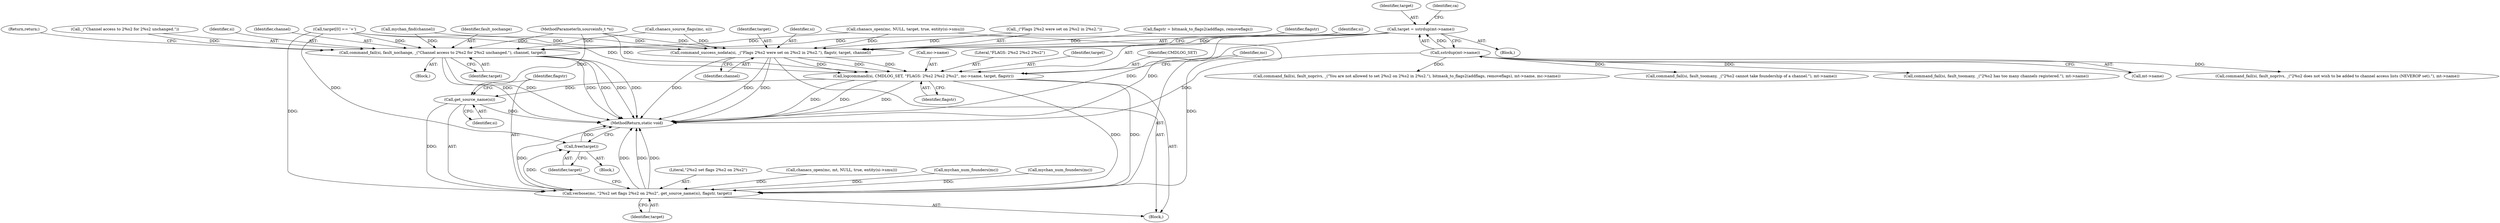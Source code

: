 digraph "0_atheme_c597156adc60a45b5f827793cd420945f47bc03b_1@pointer" {
"1000666" [label="(Call,target = sstrdup(mt->name))"];
"1000668" [label="(Call,sstrdup(mt->name))"];
"1001016" [label="(Call,command_fail(si, fault_nochange, _(\"Channel access to \2%s\2 for \2%s\2 unchanged.\"), channel, target))"];
"1001029" [label="(Call,command_success_nodata(si, _(\"Flags \2%s\2 were set on \2%s\2 in \2%s\2.\"), flagstr, target, channel))"];
"1001036" [label="(Call,logcommand(si, CMDLOG_SET, \"FLAGS: \2%s\2 \2%s\2 \2%s\2\", mc->name, target, flagstr))"];
"1001048" [label="(Call,get_source_name(si))"];
"1001045" [label="(Call,verbose(mc, \"\2%s\2 set flags \2%s\2 on \2%s\2\", get_source_name(si), flagstr, target))"];
"1001052" [label="(Call,free(target))"];
"1000667" [label="(Identifier,target)"];
"1001047" [label="(Literal,\"\2%s\2 set flags \2%s\2 on \2%s\2\")"];
"1001037" [label="(Identifier,si)"];
"1000674" [label="(Call,chanacs_open(mc, mt, NULL, true, entity(si->smu)))"];
"1000779" [label="(Call,command_fail(si, fault_toomany, _(\"\2%s\2 cannot take foundership of a channel.\"), mt->name))"];
"1000717" [label="(Call,mychan_num_founders(mc))"];
"1001017" [label="(Identifier,si)"];
"1000649" [label="(Block,)"];
"1000763" [label="(Call,command_fail(si, fault_toomany, _(\"\2%s\2 has too many channels registered.\"), mt->name))"];
"1000930" [label="(Call,chanacs_open(mc, NULL, target, true, entity(si->smu)))"];
"1001033" [label="(Identifier,flagstr)"];
"1000741" [label="(Call,mychan_num_founders(mc))"];
"1001034" [label="(Identifier,target)"];
"1000666" [label="(Call,target = sstrdup(mt->name))"];
"1001021" [label="(Identifier,channel)"];
"1001036" [label="(Call,logcommand(si, CMDLOG_SET, \"FLAGS: \2%s\2 \2%s\2 \2%s\2\", mc->name, target, flagstr))"];
"1001040" [label="(Call,mc->name)"];
"1001050" [label="(Identifier,flagstr)"];
"1001053" [label="(Identifier,target)"];
"1000110" [label="(Block,)"];
"1001022" [label="(Identifier,target)"];
"1000156" [label="(Call,mychan_find(channel))"];
"1000468" [label="(Call,chanacs_source_flags(mc, si))"];
"1001029" [label="(Call,command_success_nodata(si, _(\"Flags \2%s\2 were set on \2%s\2 in \2%s\2.\"), flagstr, target, channel))"];
"1001045" [label="(Call,verbose(mc, \"\2%s\2 set flags \2%s\2 on \2%s\2\", get_source_name(si), flagstr, target))"];
"1001052" [label="(Call,free(target))"];
"1001049" [label="(Identifier,si)"];
"1001023" [label="(Return,return;)"];
"1000107" [label="(MethodParameterIn,sourceinfo_t *si)"];
"1001039" [label="(Literal,\"FLAGS: \2%s\2 \2%s\2 \2%s\2\")"];
"1001015" [label="(Block,)"];
"1001051" [label="(Identifier,target)"];
"1001043" [label="(Identifier,target)"];
"1001016" [label="(Call,command_fail(si, fault_nochange, _(\"Channel access to \2%s\2 for \2%s\2 unchanged.\"), channel, target))"];
"1001048" [label="(Call,get_source_name(si))"];
"1001019" [label="(Call,_(\"Channel access to \2%s\2 for \2%s\2 unchanged.\"))"];
"1000195" [label="(Call,target[0] == '+')"];
"1001018" [label="(Identifier,fault_nochange)"];
"1001030" [label="(Identifier,si)"];
"1001031" [label="(Call,_(\"Flags \2%s\2 were set on \2%s\2 in \2%s\2.\"))"];
"1001054" [label="(MethodReturn,static void)"];
"1000832" [label="(Call,command_fail(si, fault_noprivs, _(\"\2%s\2 does not wish to be added to channel access lists (NEVEROP set).\"), mt->name))"];
"1000669" [label="(Call,mt->name)"];
"1000673" [label="(Identifier,ca)"];
"1001035" [label="(Identifier,channel)"];
"1000668" [label="(Call,sstrdup(mt->name))"];
"1001044" [label="(Identifier,flagstr)"];
"1000886" [label="(Call,command_fail(si, fault_noprivs, _(\"You are not allowed to set \2%s\2 on \2%s\2 in \2%s\2.\"), bitmask_to_flags2(addflags, removeflags), mt->name, mc->name))"];
"1000352" [label="(Block,)"];
"1001046" [label="(Identifier,mc)"];
"1001038" [label="(Identifier,CMDLOG_SET)"];
"1001024" [label="(Call,flagstr = bitmask_to_flags2(addflags, removeflags))"];
"1000666" -> "1000649"  [label="AST: "];
"1000666" -> "1000668"  [label="CFG: "];
"1000667" -> "1000666"  [label="AST: "];
"1000668" -> "1000666"  [label="AST: "];
"1000673" -> "1000666"  [label="CFG: "];
"1000666" -> "1001054"  [label="DDG: "];
"1000666" -> "1001054"  [label="DDG: "];
"1000668" -> "1000666"  [label="DDG: "];
"1000666" -> "1001016"  [label="DDG: "];
"1000666" -> "1001029"  [label="DDG: "];
"1000668" -> "1000669"  [label="CFG: "];
"1000669" -> "1000668"  [label="AST: "];
"1000668" -> "1001054"  [label="DDG: "];
"1000668" -> "1000763"  [label="DDG: "];
"1000668" -> "1000779"  [label="DDG: "];
"1000668" -> "1000832"  [label="DDG: "];
"1000668" -> "1000886"  [label="DDG: "];
"1001016" -> "1001015"  [label="AST: "];
"1001016" -> "1001022"  [label="CFG: "];
"1001017" -> "1001016"  [label="AST: "];
"1001018" -> "1001016"  [label="AST: "];
"1001019" -> "1001016"  [label="AST: "];
"1001021" -> "1001016"  [label="AST: "];
"1001022" -> "1001016"  [label="AST: "];
"1001023" -> "1001016"  [label="CFG: "];
"1001016" -> "1001054"  [label="DDG: "];
"1001016" -> "1001054"  [label="DDG: "];
"1001016" -> "1001054"  [label="DDG: "];
"1001016" -> "1001054"  [label="DDG: "];
"1001016" -> "1001054"  [label="DDG: "];
"1001016" -> "1001054"  [label="DDG: "];
"1000468" -> "1001016"  [label="DDG: "];
"1000107" -> "1001016"  [label="DDG: "];
"1001019" -> "1001016"  [label="DDG: "];
"1000156" -> "1001016"  [label="DDG: "];
"1000930" -> "1001016"  [label="DDG: "];
"1000195" -> "1001016"  [label="DDG: "];
"1001029" -> "1000352"  [label="AST: "];
"1001029" -> "1001035"  [label="CFG: "];
"1001030" -> "1001029"  [label="AST: "];
"1001031" -> "1001029"  [label="AST: "];
"1001033" -> "1001029"  [label="AST: "];
"1001034" -> "1001029"  [label="AST: "];
"1001035" -> "1001029"  [label="AST: "];
"1001037" -> "1001029"  [label="CFG: "];
"1001029" -> "1001054"  [label="DDG: "];
"1001029" -> "1001054"  [label="DDG: "];
"1001029" -> "1001054"  [label="DDG: "];
"1000468" -> "1001029"  [label="DDG: "];
"1000107" -> "1001029"  [label="DDG: "];
"1001031" -> "1001029"  [label="DDG: "];
"1001024" -> "1001029"  [label="DDG: "];
"1000930" -> "1001029"  [label="DDG: "];
"1000195" -> "1001029"  [label="DDG: "];
"1000156" -> "1001029"  [label="DDG: "];
"1001029" -> "1001036"  [label="DDG: "];
"1001029" -> "1001036"  [label="DDG: "];
"1001029" -> "1001036"  [label="DDG: "];
"1001036" -> "1000352"  [label="AST: "];
"1001036" -> "1001044"  [label="CFG: "];
"1001037" -> "1001036"  [label="AST: "];
"1001038" -> "1001036"  [label="AST: "];
"1001039" -> "1001036"  [label="AST: "];
"1001040" -> "1001036"  [label="AST: "];
"1001043" -> "1001036"  [label="AST: "];
"1001044" -> "1001036"  [label="AST: "];
"1001046" -> "1001036"  [label="CFG: "];
"1001036" -> "1001054"  [label="DDG: "];
"1001036" -> "1001054"  [label="DDG: "];
"1001036" -> "1001054"  [label="DDG: "];
"1000107" -> "1001036"  [label="DDG: "];
"1000195" -> "1001036"  [label="DDG: "];
"1001036" -> "1001048"  [label="DDG: "];
"1001036" -> "1001045"  [label="DDG: "];
"1001036" -> "1001045"  [label="DDG: "];
"1001048" -> "1001045"  [label="AST: "];
"1001048" -> "1001049"  [label="CFG: "];
"1001049" -> "1001048"  [label="AST: "];
"1001050" -> "1001048"  [label="CFG: "];
"1001048" -> "1001054"  [label="DDG: "];
"1001048" -> "1001045"  [label="DDG: "];
"1000107" -> "1001048"  [label="DDG: "];
"1001045" -> "1000352"  [label="AST: "];
"1001045" -> "1001051"  [label="CFG: "];
"1001046" -> "1001045"  [label="AST: "];
"1001047" -> "1001045"  [label="AST: "];
"1001050" -> "1001045"  [label="AST: "];
"1001051" -> "1001045"  [label="AST: "];
"1001053" -> "1001045"  [label="CFG: "];
"1001045" -> "1001054"  [label="DDG: "];
"1001045" -> "1001054"  [label="DDG: "];
"1001045" -> "1001054"  [label="DDG: "];
"1001045" -> "1001054"  [label="DDG: "];
"1000741" -> "1001045"  [label="DDG: "];
"1000674" -> "1001045"  [label="DDG: "];
"1000717" -> "1001045"  [label="DDG: "];
"1000930" -> "1001045"  [label="DDG: "];
"1000195" -> "1001045"  [label="DDG: "];
"1001045" -> "1001052"  [label="DDG: "];
"1001052" -> "1000110"  [label="AST: "];
"1001052" -> "1001053"  [label="CFG: "];
"1001053" -> "1001052"  [label="AST: "];
"1001054" -> "1001052"  [label="CFG: "];
"1001052" -> "1001054"  [label="DDG: "];
"1000195" -> "1001052"  [label="DDG: "];
}
